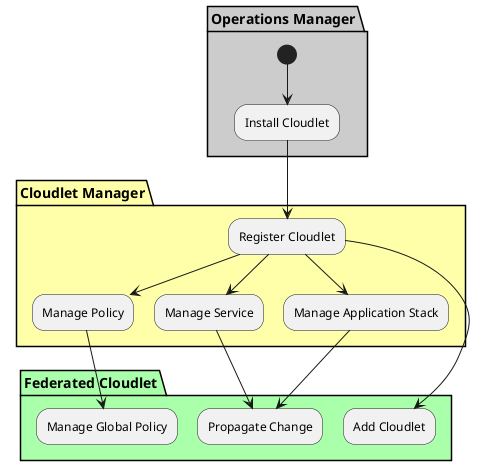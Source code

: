 @startuml

partition "Operations Manager" #cccccc {
    (*) --> "Install Cloudlet"
}

partition "Cloudlet Manager" #ffffaa {
    "Install Cloudlet" --> "Register Cloudlet"
    "Register Cloudlet" --> "Manage Policy"
    "Register Cloudlet" --> "Manage Service"
    "Register Cloudlet" --> "Manage Application Stack"
}

partition "Federated Cloudlet" #aaffaa {
    "Register Cloudlet" --> "Add Cloudlet"
    "Manage Policy" --> "Manage Global Policy"
    "Manage Service" --> "Propagate Change"
    "Manage Application Stack" --> "Propagate Change"
}

@enduml
